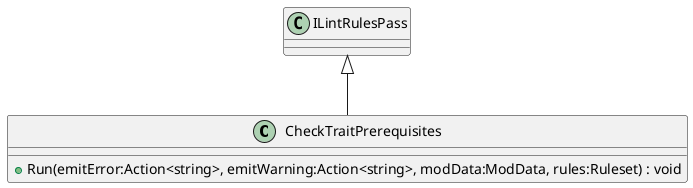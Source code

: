 @startuml
class CheckTraitPrerequisites {
    + Run(emitError:Action<string>, emitWarning:Action<string>, modData:ModData, rules:Ruleset) : void
}
ILintRulesPass <|-- CheckTraitPrerequisites
@enduml
